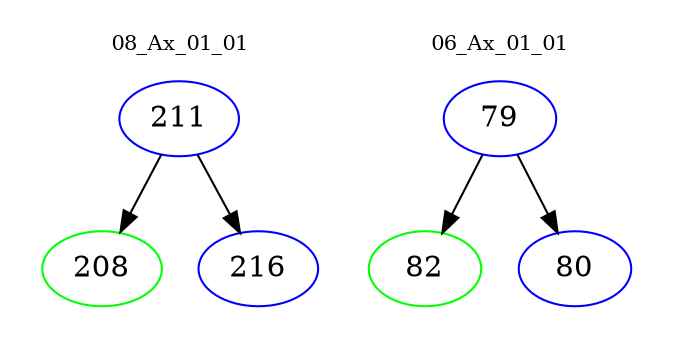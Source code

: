 digraph{
subgraph cluster_0 {
color = white
label = "08_Ax_01_01";
fontsize=10;
T0_211 [label="211", color="blue"]
T0_211 -> T0_208 [color="black"]
T0_208 [label="208", color="green"]
T0_211 -> T0_216 [color="black"]
T0_216 [label="216", color="blue"]
}
subgraph cluster_1 {
color = white
label = "06_Ax_01_01";
fontsize=10;
T1_79 [label="79", color="blue"]
T1_79 -> T1_82 [color="black"]
T1_82 [label="82", color="green"]
T1_79 -> T1_80 [color="black"]
T1_80 [label="80", color="blue"]
}
}
